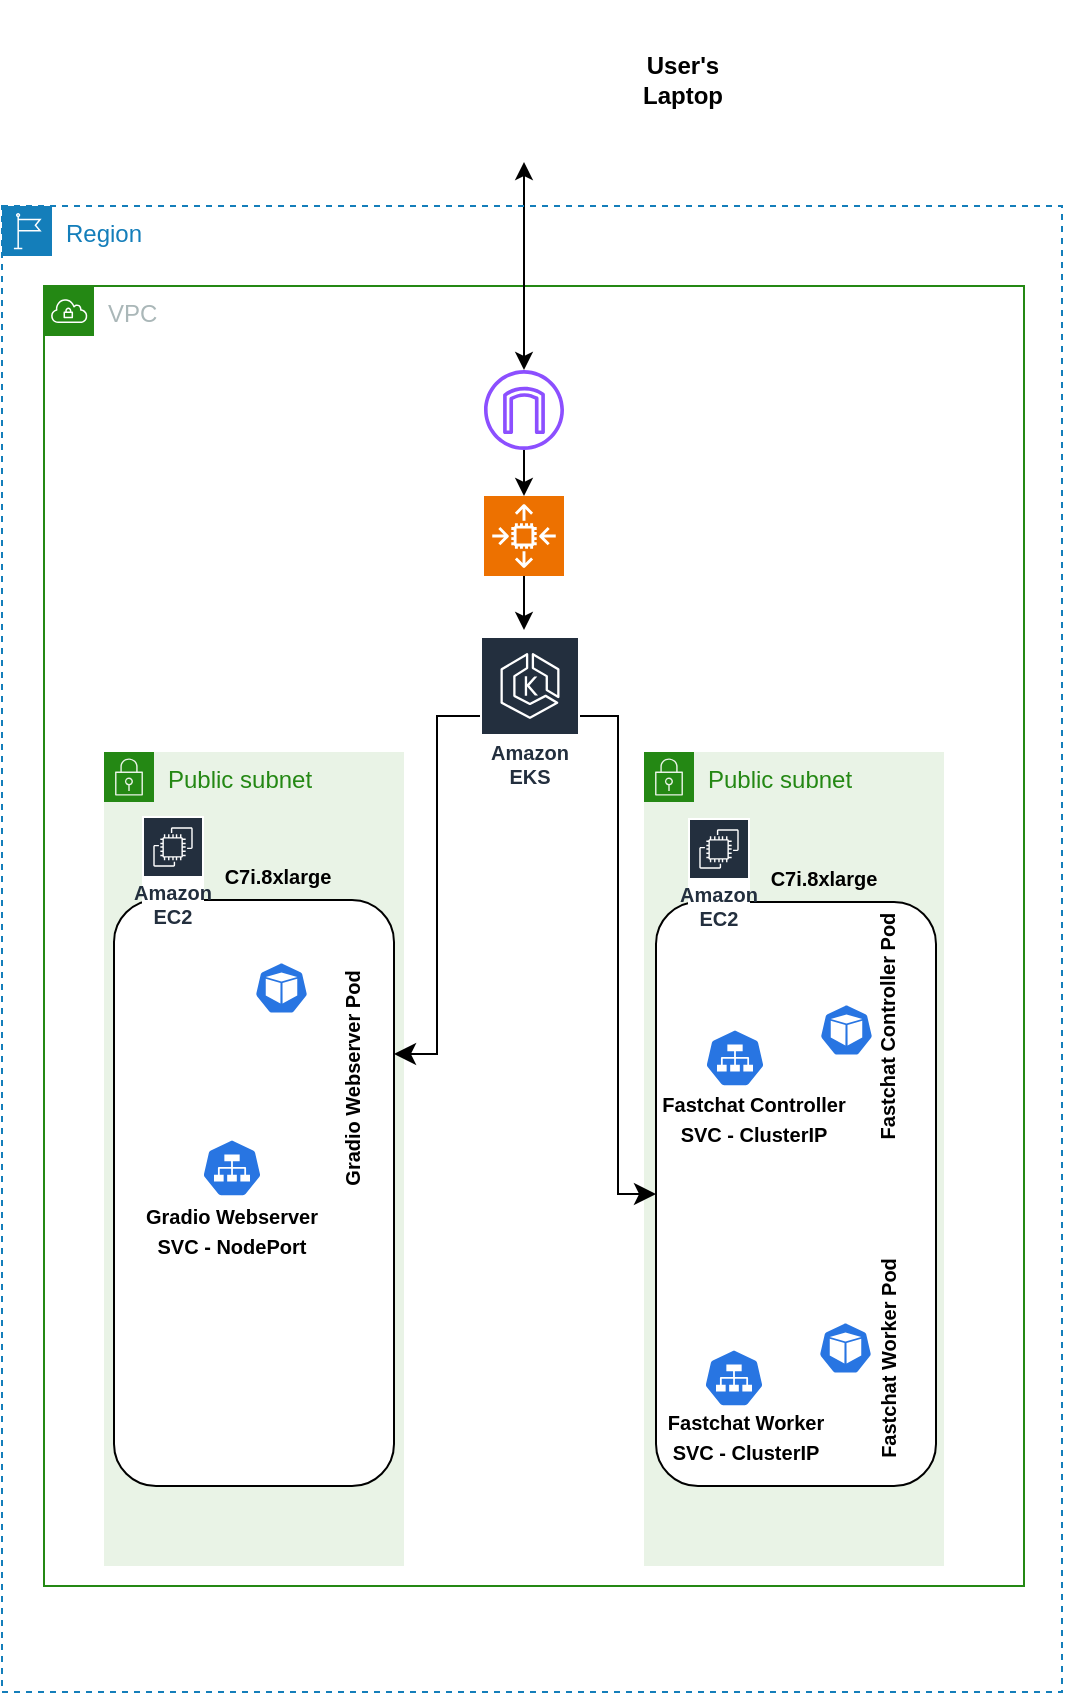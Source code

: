 <mxfile version="22.1.0" type="device">
  <diagram name="Page-1" id="BdtXLh70MsclHzi9UL6R">
    <mxGraphModel dx="1802" dy="854" grid="1" gridSize="10" guides="1" tooltips="1" connect="1" arrows="1" fold="1" page="1" pageScale="1" pageWidth="850" pageHeight="1100" math="0" shadow="0">
      <root>
        <mxCell id="0" />
        <mxCell id="1" parent="0" />
        <mxCell id="SOK8esqjdoVx8pa6e1xp-1" value="Public subnet" style="points=[[0,0],[0.25,0],[0.5,0],[0.75,0],[1,0],[1,0.25],[1,0.5],[1,0.75],[1,1],[0.75,1],[0.5,1],[0.25,1],[0,1],[0,0.75],[0,0.5],[0,0.25]];outlineConnect=0;gradientColor=none;html=1;whiteSpace=wrap;fontSize=12;fontStyle=0;container=1;pointerEvents=0;collapsible=0;recursiveResize=0;shape=mxgraph.aws4.group;grIcon=mxgraph.aws4.group_security_group;grStroke=0;strokeColor=#248814;fillColor=#E9F3E6;verticalAlign=top;align=left;spacingLeft=30;fontColor=#248814;dashed=0;" parent="1" vertex="1">
          <mxGeometry x="201" y="433" width="150" height="407" as="geometry" />
        </mxCell>
        <mxCell id="SOK8esqjdoVx8pa6e1xp-5" value="" style="sketch=0;points=[[0,0,0],[0.25,0,0],[0.5,0,0],[0.75,0,0],[1,0,0],[0,1,0],[0.25,1,0],[0.5,1,0],[0.75,1,0],[1,1,0],[0,0.25,0],[0,0.5,0],[0,0.75,0],[1,0.25,0],[1,0.5,0],[1,0.75,0]];outlineConnect=0;fontColor=#232F3E;fillColor=#ED7100;strokeColor=#ffffff;dashed=0;verticalLabelPosition=bottom;verticalAlign=top;align=center;html=1;fontSize=12;fontStyle=0;aspect=fixed;shape=mxgraph.aws4.resourceIcon;resIcon=mxgraph.aws4.auto_scaling2;" parent="1" vertex="1">
          <mxGeometry x="391" y="305" width="40" height="40" as="geometry" />
        </mxCell>
        <mxCell id="SOK8esqjdoVx8pa6e1xp-6" value="Amazon EKS" style="sketch=0;outlineConnect=0;fontColor=#232F3E;gradientColor=none;strokeColor=#ffffff;fillColor=#232F3E;dashed=0;verticalLabelPosition=middle;verticalAlign=bottom;align=center;html=1;whiteSpace=wrap;fontSize=10;fontStyle=1;spacing=3;shape=mxgraph.aws4.productIcon;prIcon=mxgraph.aws4.eks;" parent="1" vertex="1">
          <mxGeometry x="389" y="375" width="50" height="80" as="geometry" />
        </mxCell>
        <mxCell id="SOK8esqjdoVx8pa6e1xp-7" value="Public subnet" style="points=[[0,0],[0.25,0],[0.5,0],[0.75,0],[1,0],[1,0.25],[1,0.5],[1,0.75],[1,1],[0.75,1],[0.5,1],[0.25,1],[0,1],[0,0.75],[0,0.5],[0,0.25]];outlineConnect=0;gradientColor=none;html=1;whiteSpace=wrap;fontSize=12;fontStyle=0;container=1;pointerEvents=0;collapsible=0;recursiveResize=0;shape=mxgraph.aws4.group;grIcon=mxgraph.aws4.group_security_group;grStroke=0;strokeColor=#248814;fillColor=#E9F3E6;verticalAlign=top;align=left;spacingLeft=30;fontColor=#248814;dashed=0;" parent="1" vertex="1">
          <mxGeometry x="471" y="433" width="150" height="407" as="geometry" />
        </mxCell>
        <mxCell id="SOK8esqjdoVx8pa6e1xp-10" value="" style="sketch=0;outlineConnect=0;fontColor=#232F3E;gradientColor=none;fillColor=#8C4FFF;strokeColor=none;dashed=0;verticalLabelPosition=bottom;verticalAlign=top;align=center;html=1;fontSize=12;fontStyle=0;aspect=fixed;pointerEvents=1;shape=mxgraph.aws4.internet_gateway;" parent="1" vertex="1">
          <mxGeometry x="391" y="242" width="40" height="40" as="geometry" />
        </mxCell>
        <mxCell id="SOK8esqjdoVx8pa6e1xp-18" value="" style="endArrow=classic;html=1;rounded=0;entryX=0.5;entryY=0;entryDx=0;entryDy=0;entryPerimeter=0;" parent="1" source="SOK8esqjdoVx8pa6e1xp-10" target="SOK8esqjdoVx8pa6e1xp-5" edge="1">
          <mxGeometry width="50" height="50" relative="1" as="geometry">
            <mxPoint x="411" y="442" as="sourcePoint" />
            <mxPoint x="461" y="392" as="targetPoint" />
          </mxGeometry>
        </mxCell>
        <mxCell id="SOK8esqjdoVx8pa6e1xp-19" value="" style="endArrow=classic;html=1;rounded=0;exitX=0.5;exitY=1;exitDx=0;exitDy=0;exitPerimeter=0;" parent="1" source="SOK8esqjdoVx8pa6e1xp-5" edge="1">
          <mxGeometry width="50" height="50" relative="1" as="geometry">
            <mxPoint x="501" y="355" as="sourcePoint" />
            <mxPoint x="411" y="372" as="targetPoint" />
          </mxGeometry>
        </mxCell>
        <mxCell id="SOK8esqjdoVx8pa6e1xp-20" value="VPC" style="points=[[0,0],[0.25,0],[0.5,0],[0.75,0],[1,0],[1,0.25],[1,0.5],[1,0.75],[1,1],[0.75,1],[0.5,1],[0.25,1],[0,1],[0,0.75],[0,0.5],[0,0.25]];outlineConnect=0;gradientColor=none;html=1;whiteSpace=wrap;fontSize=12;fontStyle=0;container=1;pointerEvents=0;collapsible=0;recursiveResize=0;shape=mxgraph.aws4.group;grIcon=mxgraph.aws4.group_vpc;strokeColor=#248814;fillColor=none;verticalAlign=top;align=left;spacingLeft=30;fontColor=#AAB7B8;dashed=0;" parent="1" vertex="1">
          <mxGeometry x="171" y="200" width="490" height="650" as="geometry" />
        </mxCell>
        <mxCell id="l7Lrgx3O85CF0IyUbdEy-14" value="" style="rounded=1;whiteSpace=wrap;html=1;" parent="SOK8esqjdoVx8pa6e1xp-20" vertex="1">
          <mxGeometry x="306" y="308" width="140" height="292" as="geometry" />
        </mxCell>
        <mxCell id="l7Lrgx3O85CF0IyUbdEy-3" value="" style="rounded=1;whiteSpace=wrap;html=1;" parent="SOK8esqjdoVx8pa6e1xp-20" vertex="1">
          <mxGeometry x="35" y="307" width="140" height="293" as="geometry" />
        </mxCell>
        <mxCell id="l7Lrgx3O85CF0IyUbdEy-5" value="Amazon EC2" style="sketch=0;outlineConnect=0;fontColor=#232F3E;gradientColor=none;strokeColor=#ffffff;fillColor=#232F3E;dashed=0;verticalLabelPosition=middle;verticalAlign=bottom;align=center;html=1;whiteSpace=wrap;fontSize=10;fontStyle=1;spacing=3;shape=mxgraph.aws4.productIcon;prIcon=mxgraph.aws4.ec2;" parent="SOK8esqjdoVx8pa6e1xp-20" vertex="1">
          <mxGeometry x="49" y="265" width="31" height="60" as="geometry" />
        </mxCell>
        <mxCell id="l7Lrgx3O85CF0IyUbdEy-7" value="&lt;font style=&quot;font-size: 10px;&quot;&gt;&lt;b&gt;C7i.8xlarge&lt;/b&gt;&lt;/font&gt;" style="text;html=1;strokeColor=none;fillColor=none;align=center;verticalAlign=middle;whiteSpace=wrap;rounded=0;" parent="SOK8esqjdoVx8pa6e1xp-20" vertex="1">
          <mxGeometry x="87" y="280" width="60" height="30" as="geometry" />
        </mxCell>
        <mxCell id="l7Lrgx3O85CF0IyUbdEy-15" value="Amazon EC2" style="sketch=0;outlineConnect=0;fontColor=#232F3E;gradientColor=none;strokeColor=#ffffff;fillColor=#232F3E;dashed=0;verticalLabelPosition=middle;verticalAlign=bottom;align=center;html=1;whiteSpace=wrap;fontSize=10;fontStyle=1;spacing=3;shape=mxgraph.aws4.productIcon;prIcon=mxgraph.aws4.ec2;" parent="SOK8esqjdoVx8pa6e1xp-20" vertex="1">
          <mxGeometry x="322" y="266" width="31" height="60" as="geometry" />
        </mxCell>
        <mxCell id="l7Lrgx3O85CF0IyUbdEy-16" value="&lt;font style=&quot;font-size: 10px;&quot;&gt;&lt;b&gt;C7i.8xlarge&lt;/b&gt;&lt;/font&gt;" style="text;html=1;strokeColor=none;fillColor=none;align=center;verticalAlign=middle;whiteSpace=wrap;rounded=0;" parent="SOK8esqjdoVx8pa6e1xp-20" vertex="1">
          <mxGeometry x="360" y="281" width="60" height="30" as="geometry" />
        </mxCell>
        <mxCell id="SOK8esqjdoVx8pa6e1xp-13" value="" style="edgeStyle=elbowEdgeStyle;elbow=horizontal;endArrow=classic;html=1;curved=0;rounded=0;endSize=8;startSize=8;entryX=1.04;entryY=0.52;entryDx=0;entryDy=0;entryPerimeter=0;" parent="SOK8esqjdoVx8pa6e1xp-20" source="SOK8esqjdoVx8pa6e1xp-6" edge="1">
          <mxGeometry width="50" height="50" relative="1" as="geometry">
            <mxPoint x="231" y="280" as="sourcePoint" />
            <mxPoint x="175" y="384" as="targetPoint" />
          </mxGeometry>
        </mxCell>
        <mxCell id="bUtfhzP69SC-yEOTLkOD-10" value="" style="sketch=0;html=1;dashed=0;whitespace=wrap;fillColor=#2875E2;strokeColor=#ffffff;points=[[0.005,0.63,0],[0.1,0.2,0],[0.9,0.2,0],[0.5,0,0],[0.995,0.63,0],[0.72,0.99,0],[0.5,1,0],[0.28,0.99,0]];verticalLabelPosition=bottom;align=center;verticalAlign=top;shape=mxgraph.kubernetes.icon;prIcon=svc" parent="SOK8esqjdoVx8pa6e1xp-20" vertex="1">
          <mxGeometry x="330" y="531" width="30" height="30" as="geometry" />
        </mxCell>
        <mxCell id="bUtfhzP69SC-yEOTLkOD-12" value="&lt;div style=&quot;&quot;&gt;&lt;b style=&quot;&quot;&gt;&lt;font style=&quot;font-size: 10px;&quot;&gt;Fastchat Worker&lt;/font&gt;&lt;/b&gt;&lt;/div&gt;&lt;div style=&quot;&quot;&gt;&lt;b style=&quot;&quot;&gt;&lt;font style=&quot;font-size: 10px;&quot;&gt;SVC - ClusterIP&lt;/font&gt;&lt;/b&gt;&lt;/div&gt;" style="text;html=1;strokeColor=none;fillColor=none;align=center;verticalAlign=middle;whiteSpace=wrap;rounded=0;rotation=0;" parent="SOK8esqjdoVx8pa6e1xp-20" vertex="1">
          <mxGeometry x="296" y="560" width="110" height="30" as="geometry" />
        </mxCell>
        <mxCell id="bUtfhzP69SC-yEOTLkOD-2" value="&lt;div style=&quot;&quot;&gt;&lt;b style=&quot;&quot;&gt;&lt;font style=&quot;font-size: 10px;&quot;&gt;Fastchat Controller&lt;/font&gt;&lt;/b&gt;&lt;/div&gt;&lt;div style=&quot;&quot;&gt;&lt;b style=&quot;&quot;&gt;&lt;font style=&quot;font-size: 10px;&quot;&gt;SVC - ClusterIP&lt;/font&gt;&lt;/b&gt;&lt;/div&gt;" style="text;html=1;strokeColor=none;fillColor=none;align=center;verticalAlign=middle;whiteSpace=wrap;rounded=0;rotation=0;" parent="SOK8esqjdoVx8pa6e1xp-20" vertex="1">
          <mxGeometry x="300" y="401" width="110" height="30" as="geometry" />
        </mxCell>
        <mxCell id="SOK8esqjdoVx8pa6e1xp-28" value="" style="shape=image;html=1;verticalAlign=top;verticalLabelPosition=bottom;labelBackgroundColor=#ffffff;imageAspect=0;aspect=fixed;image=https://cdn1.iconfinder.com/data/icons/nuvola2/128x128/apps/laptop_pcmcia.png" parent="1" vertex="1">
          <mxGeometry x="370.5" y="57" width="81" height="81" as="geometry" />
        </mxCell>
        <mxCell id="SOK8esqjdoVx8pa6e1xp-29" value="User&#39;s&lt;br&gt;Laptop" style="text;html=1;strokeColor=none;fillColor=none;align=center;verticalAlign=middle;whiteSpace=wrap;rounded=0;fontStyle=1" parent="1" vertex="1">
          <mxGeometry x="450" y="81.5" width="81" height="30" as="geometry" />
        </mxCell>
        <mxCell id="SOK8esqjdoVx8pa6e1xp-30" value="" style="endArrow=classic;startArrow=classic;html=1;rounded=0;entryX=0.5;entryY=1;entryDx=0;entryDy=0;" parent="1" source="SOK8esqjdoVx8pa6e1xp-10" edge="1" target="SOK8esqjdoVx8pa6e1xp-28">
          <mxGeometry width="50" height="50" relative="1" as="geometry">
            <mxPoint x="570" y="350" as="sourcePoint" />
            <mxPoint x="410" y="170" as="targetPoint" />
          </mxGeometry>
        </mxCell>
        <mxCell id="l7Lrgx3O85CF0IyUbdEy-21" value="" style="edgeStyle=elbowEdgeStyle;elbow=horizontal;endArrow=classic;html=1;curved=0;rounded=0;endSize=8;startSize=8;entryX=0;entryY=0.5;entryDx=0;entryDy=0;" parent="1" source="SOK8esqjdoVx8pa6e1xp-6" target="l7Lrgx3O85CF0IyUbdEy-14" edge="1">
          <mxGeometry width="50" height="50" relative="1" as="geometry">
            <mxPoint x="477" y="430" as="sourcePoint" />
            <mxPoint x="434" y="614" as="targetPoint" />
          </mxGeometry>
        </mxCell>
        <mxCell id="l7Lrgx3O85CF0IyUbdEy-22" value="Region" style="points=[[0,0],[0.25,0],[0.5,0],[0.75,0],[1,0],[1,0.25],[1,0.5],[1,0.75],[1,1],[0.75,1],[0.5,1],[0.25,1],[0,1],[0,0.75],[0,0.5],[0,0.25]];outlineConnect=0;gradientColor=none;html=1;whiteSpace=wrap;fontSize=12;fontStyle=0;container=1;pointerEvents=0;collapsible=0;recursiveResize=0;shape=mxgraph.aws4.group;grIcon=mxgraph.aws4.group_region;strokeColor=#147EBA;fillColor=none;verticalAlign=top;align=left;spacingLeft=30;fontColor=#147EBA;dashed=1;" parent="1" vertex="1">
          <mxGeometry x="150" y="160" width="530" height="743" as="geometry" />
        </mxCell>
        <mxCell id="bUtfhzP69SC-yEOTLkOD-5" value="" style="sketch=0;html=1;dashed=0;whitespace=wrap;fillColor=#2875E2;strokeColor=#ffffff;points=[[0.005,0.63,0],[0.1,0.2,0],[0.9,0.2,0],[0.5,0,0],[0.995,0.63,0],[0.72,0.99,0],[0.5,1,0],[0.28,0.99,0]];verticalLabelPosition=bottom;align=center;verticalAlign=top;shape=mxgraph.kubernetes.icon;prIcon=pod" parent="l7Lrgx3O85CF0IyUbdEy-22" vertex="1">
          <mxGeometry x="404" y="558" width="35.5" height="26" as="geometry" />
        </mxCell>
        <mxCell id="bUtfhzP69SC-yEOTLkOD-4" value="" style="sketch=0;html=1;dashed=0;whitespace=wrap;fillColor=#2875E2;strokeColor=#ffffff;points=[[0.005,0.63,0],[0.1,0.2,0],[0.9,0.2,0],[0.5,0,0],[0.995,0.63,0],[0.72,0.99,0],[0.5,1,0],[0.28,0.99,0]];verticalLabelPosition=bottom;align=center;verticalAlign=top;shape=mxgraph.kubernetes.icon;prIcon=pod" parent="l7Lrgx3O85CF0IyUbdEy-22" vertex="1">
          <mxGeometry x="122" y="378" width="35.5" height="26" as="geometry" />
        </mxCell>
        <mxCell id="l7Lrgx3O85CF0IyUbdEy-17" value="" style="sketch=0;html=1;dashed=0;whitespace=wrap;fillColor=#2875E2;strokeColor=#ffffff;points=[[0.005,0.63,0],[0.1,0.2,0],[0.9,0.2,0],[0.5,0,0],[0.995,0.63,0],[0.72,0.99,0],[0.5,1,0],[0.28,0.99,0]];verticalLabelPosition=bottom;align=center;verticalAlign=top;shape=mxgraph.kubernetes.icon;prIcon=pod" parent="l7Lrgx3O85CF0IyUbdEy-22" vertex="1">
          <mxGeometry x="404.5" y="399" width="35.5" height="26" as="geometry" />
        </mxCell>
        <mxCell id="l7Lrgx3O85CF0IyUbdEy-18" value="&lt;div style=&quot;&quot;&gt;&lt;b style=&quot;&quot;&gt;&lt;font style=&quot;font-size: 10px;&quot;&gt;Fastchat Controller Pod&lt;/font&gt;&lt;/b&gt;&lt;/div&gt;" style="text;html=1;strokeColor=none;fillColor=none;align=center;verticalAlign=middle;whiteSpace=wrap;rounded=0;rotation=270;" parent="l7Lrgx3O85CF0IyUbdEy-22" vertex="1">
          <mxGeometry x="381.5" y="402.5" width="121" height="16" as="geometry" />
        </mxCell>
        <mxCell id="bUtfhzP69SC-yEOTLkOD-3" value="&lt;div style=&quot;&quot;&gt;&lt;b style=&quot;&quot;&gt;&lt;font style=&quot;font-size: 10px;&quot;&gt;Fastchat Worker Pod&lt;/font&gt;&lt;/b&gt;&lt;/div&gt;" style="text;html=1;strokeColor=none;fillColor=none;align=center;verticalAlign=middle;whiteSpace=wrap;rounded=0;rotation=270;" parent="l7Lrgx3O85CF0IyUbdEy-22" vertex="1">
          <mxGeometry x="388" y="561" width="110" height="30" as="geometry" />
        </mxCell>
        <mxCell id="bUtfhzP69SC-yEOTLkOD-9" value="" style="sketch=0;html=1;dashed=0;whitespace=wrap;fillColor=#2875E2;strokeColor=#ffffff;points=[[0.005,0.63,0],[0.1,0.2,0],[0.9,0.2,0],[0.5,0,0],[0.995,0.63,0],[0.72,0.99,0],[0.5,1,0],[0.28,0.99,0]];verticalLabelPosition=bottom;align=center;verticalAlign=top;shape=mxgraph.kubernetes.icon;prIcon=svc" parent="l7Lrgx3O85CF0IyUbdEy-22" vertex="1">
          <mxGeometry x="351.5" y="411" width="30" height="30" as="geometry" />
        </mxCell>
        <mxCell id="bUtfhzP69SC-yEOTLkOD-14" value="&lt;div style=&quot;&quot;&gt;&lt;b style=&quot;&quot;&gt;&lt;font style=&quot;font-size: 10px;&quot;&gt;Gradio Webserver&lt;/font&gt;&lt;/b&gt;&lt;/div&gt;&lt;div style=&quot;&quot;&gt;&lt;b style=&quot;&quot;&gt;&lt;font style=&quot;font-size: 10px;&quot;&gt;SVC - NodePort&lt;/font&gt;&lt;/b&gt;&lt;/div&gt;" style="text;html=1;strokeColor=none;fillColor=none;align=center;verticalAlign=middle;whiteSpace=wrap;rounded=0;rotation=0;" parent="l7Lrgx3O85CF0IyUbdEy-22" vertex="1">
          <mxGeometry x="60" y="497" width="110" height="30" as="geometry" />
        </mxCell>
        <mxCell id="bUtfhzP69SC-yEOTLkOD-6" value="" style="sketch=0;html=1;dashed=0;whitespace=wrap;fillColor=#2875E2;strokeColor=#ffffff;points=[[0.005,0.63,0],[0.1,0.2,0],[0.9,0.2,0],[0.5,0,0],[0.995,0.63,0],[0.72,0.99,0],[0.5,1,0],[0.28,0.99,0]];verticalLabelPosition=bottom;align=center;verticalAlign=top;shape=mxgraph.kubernetes.icon;prIcon=svc" parent="l7Lrgx3O85CF0IyUbdEy-22" vertex="1">
          <mxGeometry x="100" y="466" width="30" height="30" as="geometry" />
        </mxCell>
        <mxCell id="bUtfhzP69SC-yEOTLkOD-11" value="&lt;div style=&quot;&quot;&gt;&lt;b style=&quot;&quot;&gt;&lt;font style=&quot;font-size: 10px;&quot;&gt;Gradio Webserver Pod&lt;/font&gt;&lt;/b&gt;&lt;/div&gt;" style="text;html=1;strokeColor=none;fillColor=none;align=center;verticalAlign=middle;whiteSpace=wrap;rounded=0;rotation=270;" parent="1" vertex="1">
          <mxGeometry x="270" y="581" width="110" height="30" as="geometry" />
        </mxCell>
      </root>
    </mxGraphModel>
  </diagram>
</mxfile>

